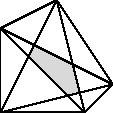 import geometry;
size(2cm);

point pA[], pB[];
pA.cyclic = true;

pA.push((0,0));
pA.push((3,0));
pA.push((4,1));
pA.push((2,4));
pA.push((0,3));

guide pentA, pentA1, pentB;
for (int i = 0; i < 5; ++i) {
    pB[i] = extension(pA[i], pA[i+2], pA[i+1], pA[i+3]);
    pentA = pentA--pA[i];
    pentA1 = pentA1--pA[2i];
    pentB = pentB--pB[i];
}
pentA = pentA--cycle;
pentA1 = pentA1--cycle;
pentB = pentB--cycle;

fill(pentB, gray(0.85));
draw(pentA);
draw(pentA1);

